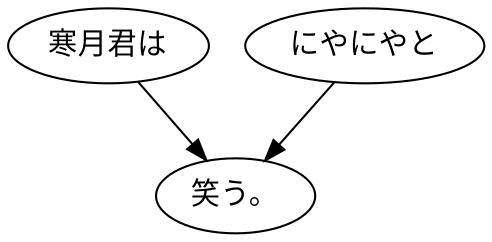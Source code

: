 digraph graph7865 {
	node0 [label="寒月君は"];
	node1 [label="にやにやと"];
	node2 [label="笑う。"];
	node0 -> node2;
	node1 -> node2;
}
